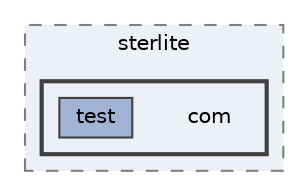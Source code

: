 digraph "repository/cal-testing/src/test/java/com/sterlite/com"
{
 // LATEX_PDF_SIZE
  bgcolor="transparent";
  edge [fontname=Helvetica,fontsize=10,labelfontname=Helvetica,labelfontsize=10];
  node [fontname=Helvetica,fontsize=10,shape=box,height=0.2,width=0.4];
  compound=true
  subgraph clusterdir_b25386ad297a1afcd446e6b5c49cd48a {
    graph [ bgcolor="#edf0f7", pencolor="grey50", label="sterlite", fontname=Helvetica,fontsize=10 style="filled,dashed", URL="dir_b25386ad297a1afcd446e6b5c49cd48a.html",tooltip=""]
  subgraph clusterdir_fd84fb062c454c73f02415b1b7706512 {
    graph [ bgcolor="#edf0f7", pencolor="grey25", label="", fontname=Helvetica,fontsize=10 style="filled,bold", URL="dir_fd84fb062c454c73f02415b1b7706512.html",tooltip=""]
    dir_fd84fb062c454c73f02415b1b7706512 [shape=plaintext, label="com"];
  dir_6a811e6bfe71898354114cc8ff284c06 [label="test", fillcolor="#a2b4d6", color="grey25", style="filled", URL="dir_6a811e6bfe71898354114cc8ff284c06.html",tooltip=""];
  }
  }
}
